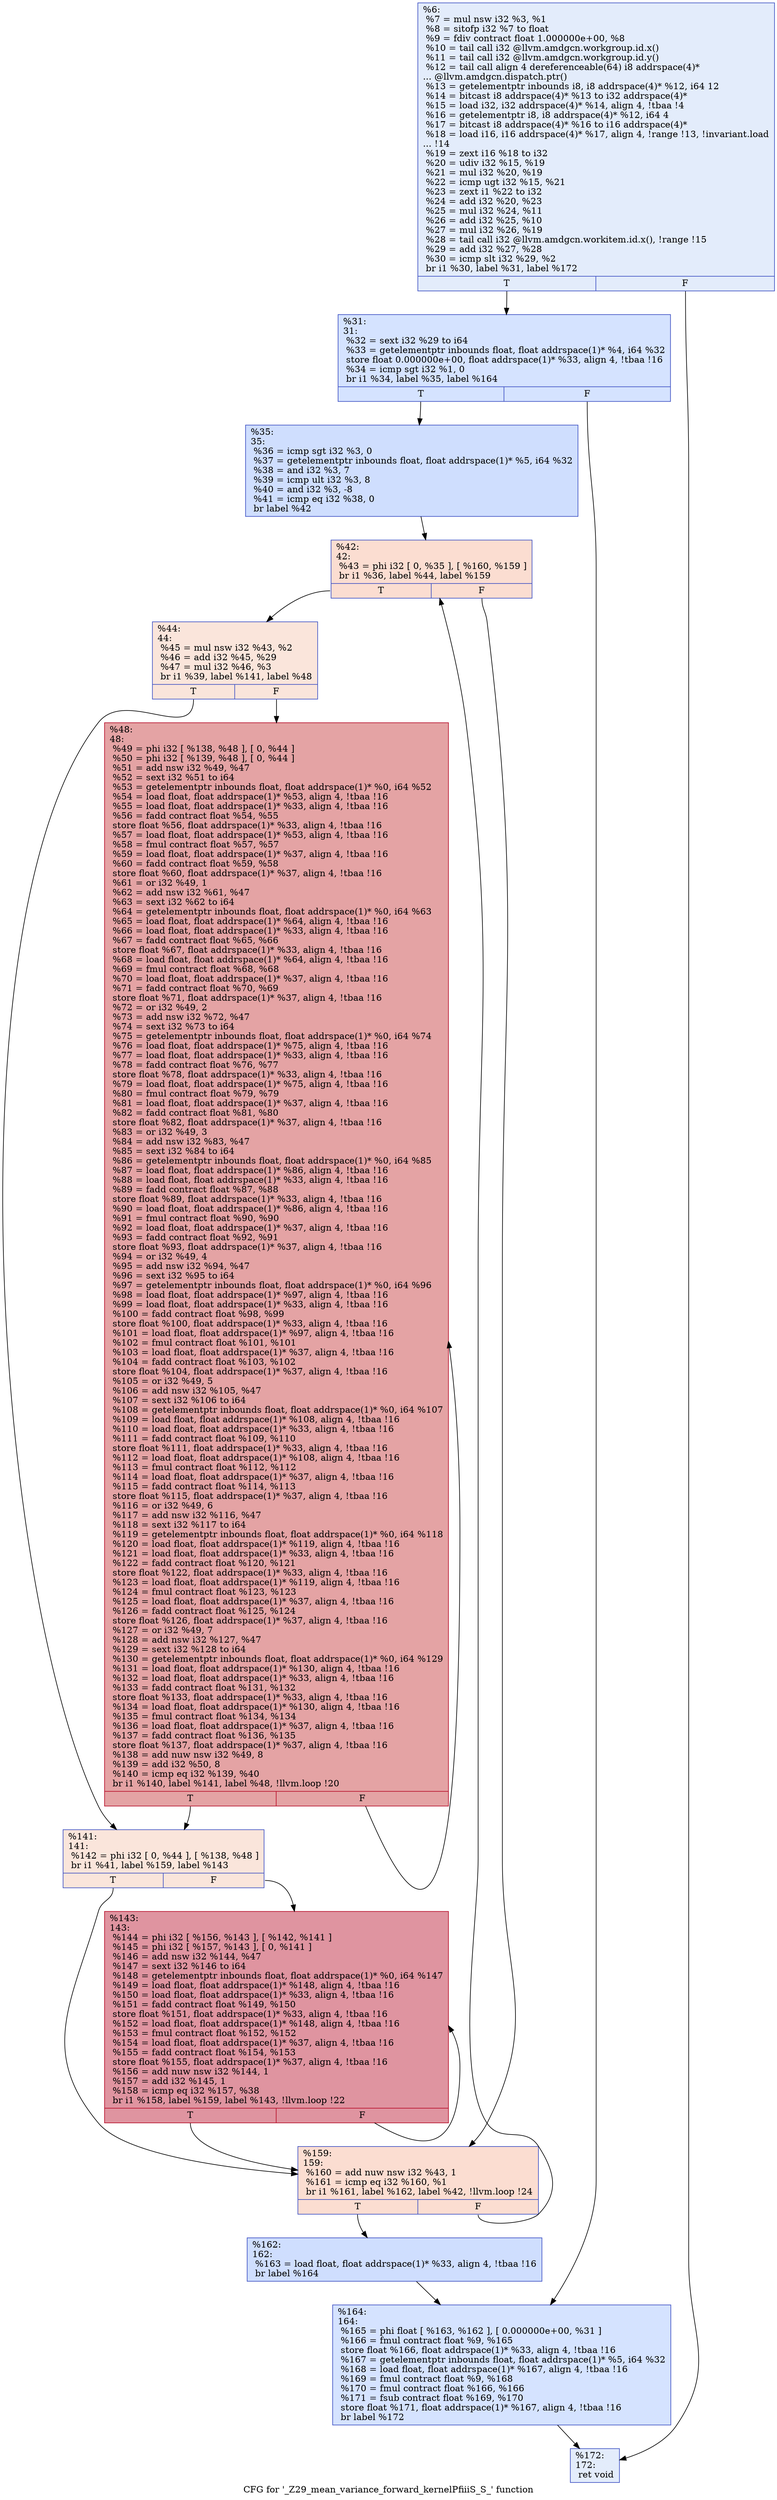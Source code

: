 digraph "CFG for '_Z29_mean_variance_forward_kernelPfiiiS_S_' function" {
	label="CFG for '_Z29_mean_variance_forward_kernelPfiiiS_S_' function";

	Node0x4b7c520 [shape=record,color="#3d50c3ff", style=filled, fillcolor="#bfd3f670",label="{%6:\l  %7 = mul nsw i32 %3, %1\l  %8 = sitofp i32 %7 to float\l  %9 = fdiv contract float 1.000000e+00, %8\l  %10 = tail call i32 @llvm.amdgcn.workgroup.id.x()\l  %11 = tail call i32 @llvm.amdgcn.workgroup.id.y()\l  %12 = tail call align 4 dereferenceable(64) i8 addrspace(4)*\l... @llvm.amdgcn.dispatch.ptr()\l  %13 = getelementptr inbounds i8, i8 addrspace(4)* %12, i64 12\l  %14 = bitcast i8 addrspace(4)* %13 to i32 addrspace(4)*\l  %15 = load i32, i32 addrspace(4)* %14, align 4, !tbaa !4\l  %16 = getelementptr i8, i8 addrspace(4)* %12, i64 4\l  %17 = bitcast i8 addrspace(4)* %16 to i16 addrspace(4)*\l  %18 = load i16, i16 addrspace(4)* %17, align 4, !range !13, !invariant.load\l... !14\l  %19 = zext i16 %18 to i32\l  %20 = udiv i32 %15, %19\l  %21 = mul i32 %20, %19\l  %22 = icmp ugt i32 %15, %21\l  %23 = zext i1 %22 to i32\l  %24 = add i32 %20, %23\l  %25 = mul i32 %24, %11\l  %26 = add i32 %25, %10\l  %27 = mul i32 %26, %19\l  %28 = tail call i32 @llvm.amdgcn.workitem.id.x(), !range !15\l  %29 = add i32 %27, %28\l  %30 = icmp slt i32 %29, %2\l  br i1 %30, label %31, label %172\l|{<s0>T|<s1>F}}"];
	Node0x4b7c520:s0 -> Node0x4b7f980;
	Node0x4b7c520:s1 -> Node0x4b7fa10;
	Node0x4b7f980 [shape=record,color="#3d50c3ff", style=filled, fillcolor="#a1c0ff70",label="{%31:\l31:                                               \l  %32 = sext i32 %29 to i64\l  %33 = getelementptr inbounds float, float addrspace(1)* %4, i64 %32\l  store float 0.000000e+00, float addrspace(1)* %33, align 4, !tbaa !16\l  %34 = icmp sgt i32 %1, 0\l  br i1 %34, label %35, label %164\l|{<s0>T|<s1>F}}"];
	Node0x4b7f980:s0 -> Node0x4b7fff0;
	Node0x4b7f980:s1 -> Node0x4b80080;
	Node0x4b7fff0 [shape=record,color="#3d50c3ff", style=filled, fillcolor="#93b5fe70",label="{%35:\l35:                                               \l  %36 = icmp sgt i32 %3, 0\l  %37 = getelementptr inbounds float, float addrspace(1)* %5, i64 %32\l  %38 = and i32 %3, 7\l  %39 = icmp ult i32 %3, 8\l  %40 = and i32 %3, -8\l  %41 = icmp eq i32 %38, 0\l  br label %42\l}"];
	Node0x4b7fff0 -> Node0x4b80590;
	Node0x4b80590 [shape=record,color="#3d50c3ff", style=filled, fillcolor="#f7b39670",label="{%42:\l42:                                               \l  %43 = phi i32 [ 0, %35 ], [ %160, %159 ]\l  br i1 %36, label %44, label %159\l|{<s0>T|<s1>F}}"];
	Node0x4b80590:s0 -> Node0x4b807c0;
	Node0x4b80590:s1 -> Node0x4b80680;
	Node0x4b807c0 [shape=record,color="#3d50c3ff", style=filled, fillcolor="#f4c5ad70",label="{%44:\l44:                                               \l  %45 = mul nsw i32 %43, %2\l  %46 = add i32 %45, %29\l  %47 = mul i32 %46, %3\l  br i1 %39, label %141, label %48\l|{<s0>T|<s1>F}}"];
	Node0x4b807c0:s0 -> Node0x4b80ab0;
	Node0x4b807c0:s1 -> Node0x4b80b00;
	Node0x4b80b00 [shape=record,color="#b70d28ff", style=filled, fillcolor="#c32e3170",label="{%48:\l48:                                               \l  %49 = phi i32 [ %138, %48 ], [ 0, %44 ]\l  %50 = phi i32 [ %139, %48 ], [ 0, %44 ]\l  %51 = add nsw i32 %49, %47\l  %52 = sext i32 %51 to i64\l  %53 = getelementptr inbounds float, float addrspace(1)* %0, i64 %52\l  %54 = load float, float addrspace(1)* %53, align 4, !tbaa !16\l  %55 = load float, float addrspace(1)* %33, align 4, !tbaa !16\l  %56 = fadd contract float %54, %55\l  store float %56, float addrspace(1)* %33, align 4, !tbaa !16\l  %57 = load float, float addrspace(1)* %53, align 4, !tbaa !16\l  %58 = fmul contract float %57, %57\l  %59 = load float, float addrspace(1)* %37, align 4, !tbaa !16\l  %60 = fadd contract float %59, %58\l  store float %60, float addrspace(1)* %37, align 4, !tbaa !16\l  %61 = or i32 %49, 1\l  %62 = add nsw i32 %61, %47\l  %63 = sext i32 %62 to i64\l  %64 = getelementptr inbounds float, float addrspace(1)* %0, i64 %63\l  %65 = load float, float addrspace(1)* %64, align 4, !tbaa !16\l  %66 = load float, float addrspace(1)* %33, align 4, !tbaa !16\l  %67 = fadd contract float %65, %66\l  store float %67, float addrspace(1)* %33, align 4, !tbaa !16\l  %68 = load float, float addrspace(1)* %64, align 4, !tbaa !16\l  %69 = fmul contract float %68, %68\l  %70 = load float, float addrspace(1)* %37, align 4, !tbaa !16\l  %71 = fadd contract float %70, %69\l  store float %71, float addrspace(1)* %37, align 4, !tbaa !16\l  %72 = or i32 %49, 2\l  %73 = add nsw i32 %72, %47\l  %74 = sext i32 %73 to i64\l  %75 = getelementptr inbounds float, float addrspace(1)* %0, i64 %74\l  %76 = load float, float addrspace(1)* %75, align 4, !tbaa !16\l  %77 = load float, float addrspace(1)* %33, align 4, !tbaa !16\l  %78 = fadd contract float %76, %77\l  store float %78, float addrspace(1)* %33, align 4, !tbaa !16\l  %79 = load float, float addrspace(1)* %75, align 4, !tbaa !16\l  %80 = fmul contract float %79, %79\l  %81 = load float, float addrspace(1)* %37, align 4, !tbaa !16\l  %82 = fadd contract float %81, %80\l  store float %82, float addrspace(1)* %37, align 4, !tbaa !16\l  %83 = or i32 %49, 3\l  %84 = add nsw i32 %83, %47\l  %85 = sext i32 %84 to i64\l  %86 = getelementptr inbounds float, float addrspace(1)* %0, i64 %85\l  %87 = load float, float addrspace(1)* %86, align 4, !tbaa !16\l  %88 = load float, float addrspace(1)* %33, align 4, !tbaa !16\l  %89 = fadd contract float %87, %88\l  store float %89, float addrspace(1)* %33, align 4, !tbaa !16\l  %90 = load float, float addrspace(1)* %86, align 4, !tbaa !16\l  %91 = fmul contract float %90, %90\l  %92 = load float, float addrspace(1)* %37, align 4, !tbaa !16\l  %93 = fadd contract float %92, %91\l  store float %93, float addrspace(1)* %37, align 4, !tbaa !16\l  %94 = or i32 %49, 4\l  %95 = add nsw i32 %94, %47\l  %96 = sext i32 %95 to i64\l  %97 = getelementptr inbounds float, float addrspace(1)* %0, i64 %96\l  %98 = load float, float addrspace(1)* %97, align 4, !tbaa !16\l  %99 = load float, float addrspace(1)* %33, align 4, !tbaa !16\l  %100 = fadd contract float %98, %99\l  store float %100, float addrspace(1)* %33, align 4, !tbaa !16\l  %101 = load float, float addrspace(1)* %97, align 4, !tbaa !16\l  %102 = fmul contract float %101, %101\l  %103 = load float, float addrspace(1)* %37, align 4, !tbaa !16\l  %104 = fadd contract float %103, %102\l  store float %104, float addrspace(1)* %37, align 4, !tbaa !16\l  %105 = or i32 %49, 5\l  %106 = add nsw i32 %105, %47\l  %107 = sext i32 %106 to i64\l  %108 = getelementptr inbounds float, float addrspace(1)* %0, i64 %107\l  %109 = load float, float addrspace(1)* %108, align 4, !tbaa !16\l  %110 = load float, float addrspace(1)* %33, align 4, !tbaa !16\l  %111 = fadd contract float %109, %110\l  store float %111, float addrspace(1)* %33, align 4, !tbaa !16\l  %112 = load float, float addrspace(1)* %108, align 4, !tbaa !16\l  %113 = fmul contract float %112, %112\l  %114 = load float, float addrspace(1)* %37, align 4, !tbaa !16\l  %115 = fadd contract float %114, %113\l  store float %115, float addrspace(1)* %37, align 4, !tbaa !16\l  %116 = or i32 %49, 6\l  %117 = add nsw i32 %116, %47\l  %118 = sext i32 %117 to i64\l  %119 = getelementptr inbounds float, float addrspace(1)* %0, i64 %118\l  %120 = load float, float addrspace(1)* %119, align 4, !tbaa !16\l  %121 = load float, float addrspace(1)* %33, align 4, !tbaa !16\l  %122 = fadd contract float %120, %121\l  store float %122, float addrspace(1)* %33, align 4, !tbaa !16\l  %123 = load float, float addrspace(1)* %119, align 4, !tbaa !16\l  %124 = fmul contract float %123, %123\l  %125 = load float, float addrspace(1)* %37, align 4, !tbaa !16\l  %126 = fadd contract float %125, %124\l  store float %126, float addrspace(1)* %37, align 4, !tbaa !16\l  %127 = or i32 %49, 7\l  %128 = add nsw i32 %127, %47\l  %129 = sext i32 %128 to i64\l  %130 = getelementptr inbounds float, float addrspace(1)* %0, i64 %129\l  %131 = load float, float addrspace(1)* %130, align 4, !tbaa !16\l  %132 = load float, float addrspace(1)* %33, align 4, !tbaa !16\l  %133 = fadd contract float %131, %132\l  store float %133, float addrspace(1)* %33, align 4, !tbaa !16\l  %134 = load float, float addrspace(1)* %130, align 4, !tbaa !16\l  %135 = fmul contract float %134, %134\l  %136 = load float, float addrspace(1)* %37, align 4, !tbaa !16\l  %137 = fadd contract float %136, %135\l  store float %137, float addrspace(1)* %37, align 4, !tbaa !16\l  %138 = add nuw nsw i32 %49, 8\l  %139 = add i32 %50, 8\l  %140 = icmp eq i32 %139, %40\l  br i1 %140, label %141, label %48, !llvm.loop !20\l|{<s0>T|<s1>F}}"];
	Node0x4b80b00:s0 -> Node0x4b80ab0;
	Node0x4b80b00:s1 -> Node0x4b80b00;
	Node0x4b80ab0 [shape=record,color="#3d50c3ff", style=filled, fillcolor="#f4c5ad70",label="{%141:\l141:                                              \l  %142 = phi i32 [ 0, %44 ], [ %138, %48 ]\l  br i1 %41, label %159, label %143\l|{<s0>T|<s1>F}}"];
	Node0x4b80ab0:s0 -> Node0x4b80680;
	Node0x4b80ab0:s1 -> Node0x4b815b0;
	Node0x4b815b0 [shape=record,color="#b70d28ff", style=filled, fillcolor="#b70d2870",label="{%143:\l143:                                              \l  %144 = phi i32 [ %156, %143 ], [ %142, %141 ]\l  %145 = phi i32 [ %157, %143 ], [ 0, %141 ]\l  %146 = add nsw i32 %144, %47\l  %147 = sext i32 %146 to i64\l  %148 = getelementptr inbounds float, float addrspace(1)* %0, i64 %147\l  %149 = load float, float addrspace(1)* %148, align 4, !tbaa !16\l  %150 = load float, float addrspace(1)* %33, align 4, !tbaa !16\l  %151 = fadd contract float %149, %150\l  store float %151, float addrspace(1)* %33, align 4, !tbaa !16\l  %152 = load float, float addrspace(1)* %148, align 4, !tbaa !16\l  %153 = fmul contract float %152, %152\l  %154 = load float, float addrspace(1)* %37, align 4, !tbaa !16\l  %155 = fadd contract float %154, %153\l  store float %155, float addrspace(1)* %37, align 4, !tbaa !16\l  %156 = add nuw nsw i32 %144, 1\l  %157 = add i32 %145, 1\l  %158 = icmp eq i32 %157, %38\l  br i1 %158, label %159, label %143, !llvm.loop !22\l|{<s0>T|<s1>F}}"];
	Node0x4b815b0:s0 -> Node0x4b80680;
	Node0x4b815b0:s1 -> Node0x4b815b0;
	Node0x4b80680 [shape=record,color="#3d50c3ff", style=filled, fillcolor="#f7b39670",label="{%159:\l159:                                              \l  %160 = add nuw nsw i32 %43, 1\l  %161 = icmp eq i32 %160, %1\l  br i1 %161, label %162, label %42, !llvm.loop !24\l|{<s0>T|<s1>F}}"];
	Node0x4b80680:s0 -> Node0x4b871f0;
	Node0x4b80680:s1 -> Node0x4b80590;
	Node0x4b871f0 [shape=record,color="#3d50c3ff", style=filled, fillcolor="#93b5fe70",label="{%162:\l162:                                              \l  %163 = load float, float addrspace(1)* %33, align 4, !tbaa !16\l  br label %164\l}"];
	Node0x4b871f0 -> Node0x4b80080;
	Node0x4b80080 [shape=record,color="#3d50c3ff", style=filled, fillcolor="#a1c0ff70",label="{%164:\l164:                                              \l  %165 = phi float [ %163, %162 ], [ 0.000000e+00, %31 ]\l  %166 = fmul contract float %9, %165\l  store float %166, float addrspace(1)* %33, align 4, !tbaa !16\l  %167 = getelementptr inbounds float, float addrspace(1)* %5, i64 %32\l  %168 = load float, float addrspace(1)* %167, align 4, !tbaa !16\l  %169 = fmul contract float %9, %168\l  %170 = fmul contract float %166, %166\l  %171 = fsub contract float %169, %170\l  store float %171, float addrspace(1)* %167, align 4, !tbaa !16\l  br label %172\l}"];
	Node0x4b80080 -> Node0x4b7fa10;
	Node0x4b7fa10 [shape=record,color="#3d50c3ff", style=filled, fillcolor="#bfd3f670",label="{%172:\l172:                                              \l  ret void\l}"];
}
